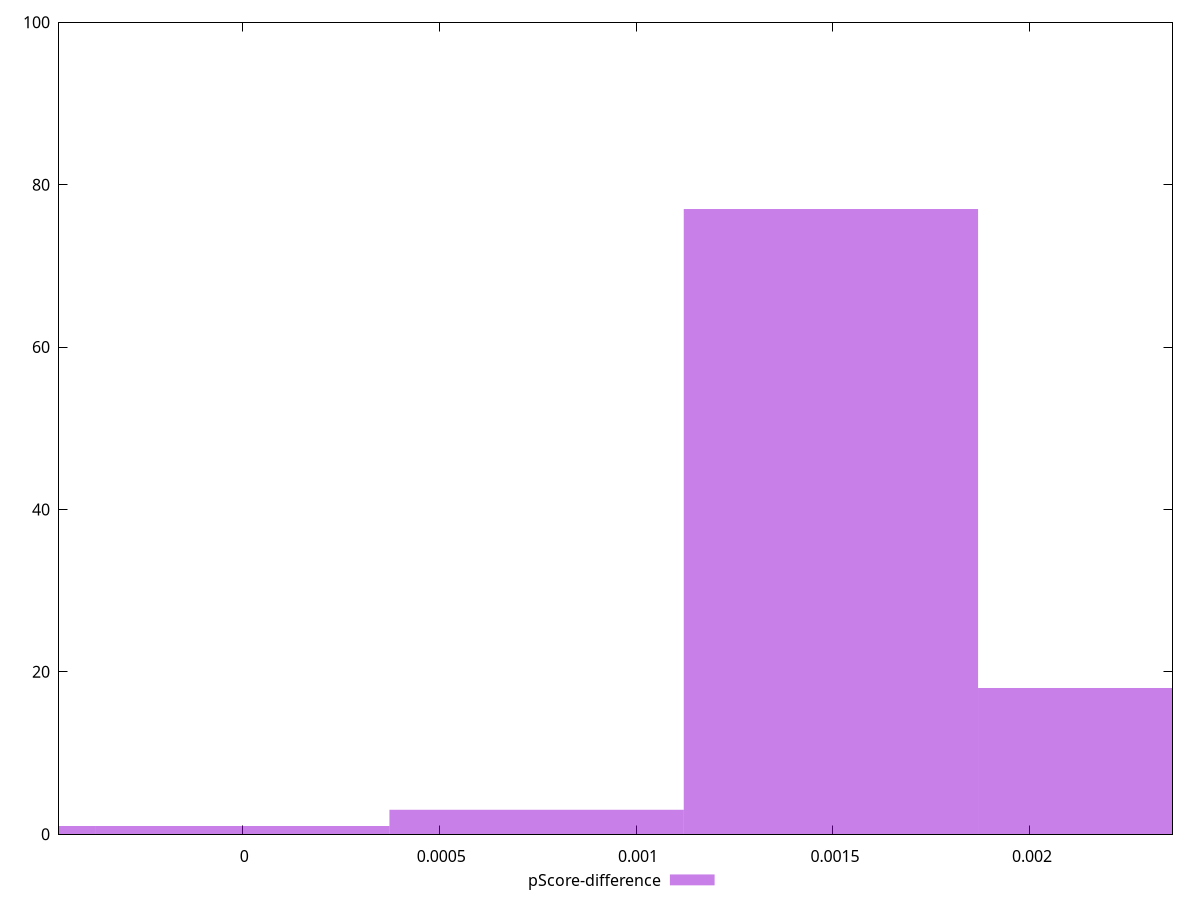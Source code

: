 reset

$pScoreDifference <<EOF
-0.0007473450349846568 1
0.0014946900699693137 77
0.0007473450349846568 3
0.0022420351049539707 18
0 1
EOF

set key outside below
set boxwidth 0.0007473450349846568
set xrange [-0.00046539086283219587:0.0023620874399660763]
set yrange [0:100]
set trange [0:100]
set style fill transparent solid 0.5 noborder
set terminal svg size 640, 490 enhanced background rgb 'white'
set output "reports/report_00033_2021-03-01T14-23-16.841Z/largest-contentful-paint/samples/astro/pScore-difference/histogram.svg"

plot $pScoreDifference title "pScore-difference" with boxes

reset
